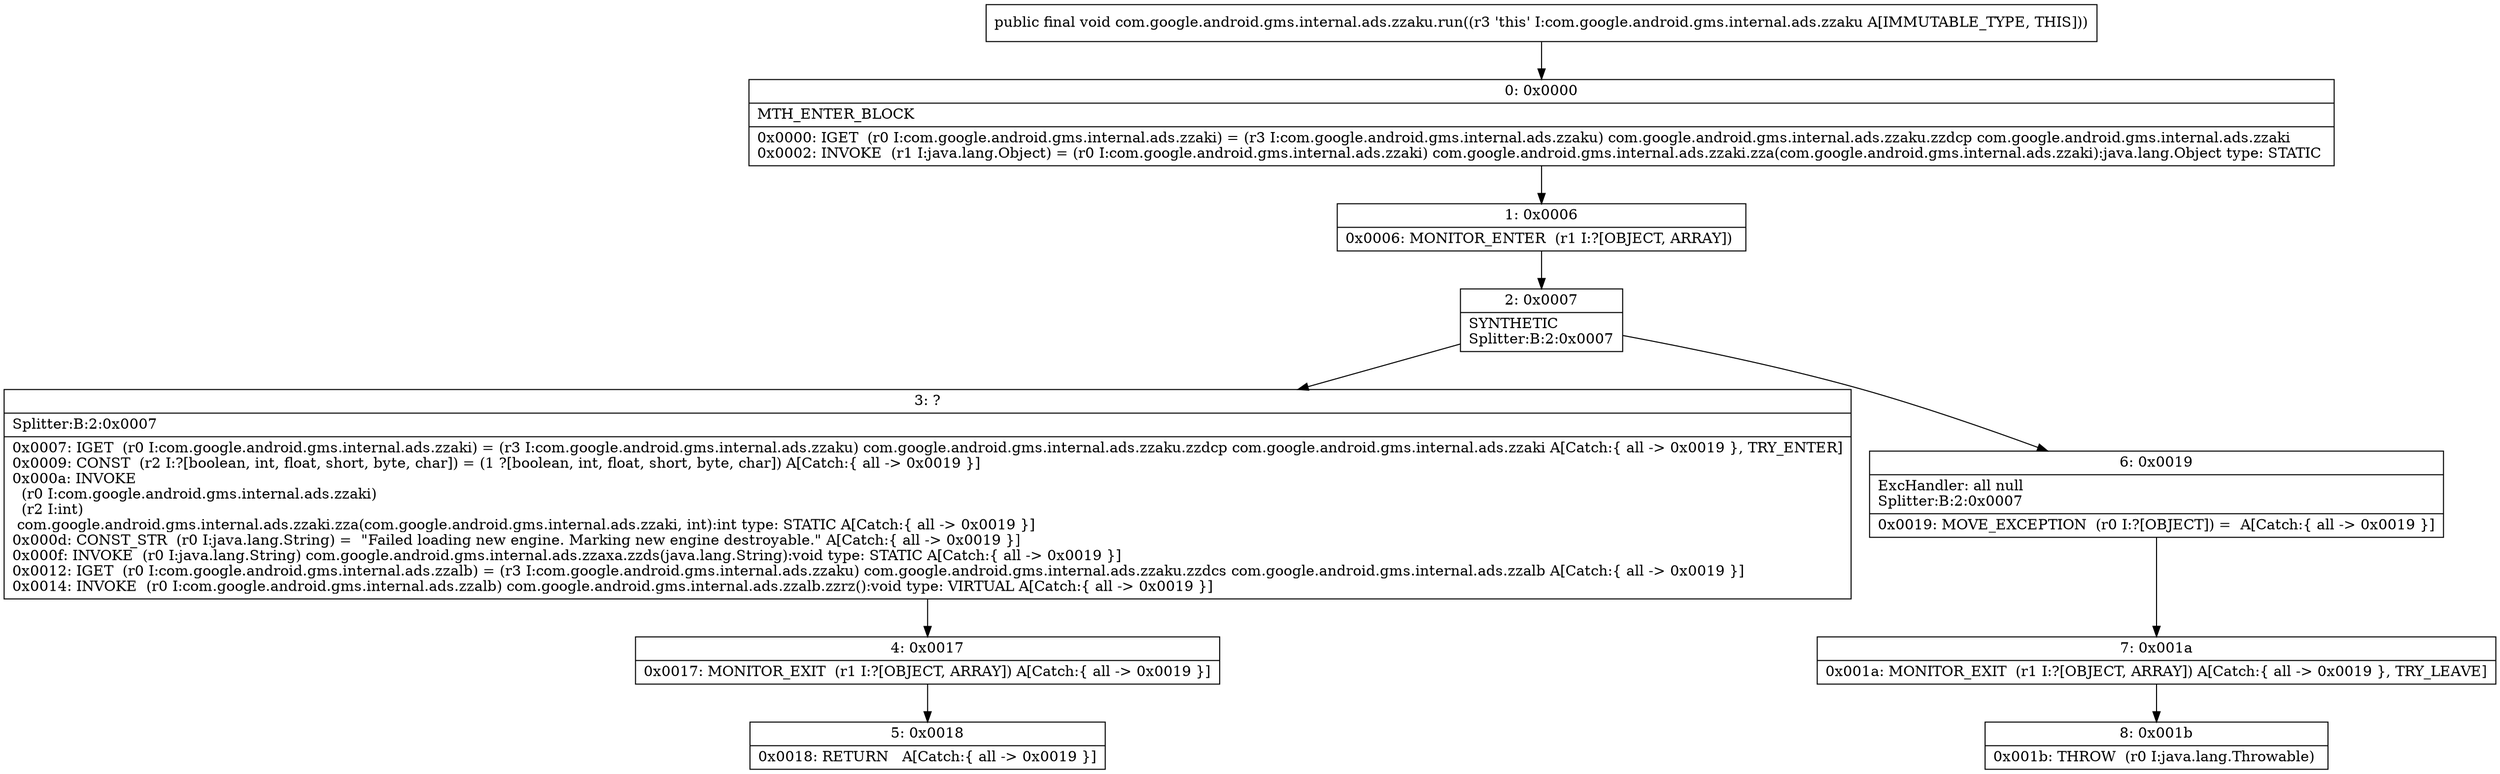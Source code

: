 digraph "CFG forcom.google.android.gms.internal.ads.zzaku.run()V" {
Node_0 [shape=record,label="{0\:\ 0x0000|MTH_ENTER_BLOCK\l|0x0000: IGET  (r0 I:com.google.android.gms.internal.ads.zzaki) = (r3 I:com.google.android.gms.internal.ads.zzaku) com.google.android.gms.internal.ads.zzaku.zzdcp com.google.android.gms.internal.ads.zzaki \l0x0002: INVOKE  (r1 I:java.lang.Object) = (r0 I:com.google.android.gms.internal.ads.zzaki) com.google.android.gms.internal.ads.zzaki.zza(com.google.android.gms.internal.ads.zzaki):java.lang.Object type: STATIC \l}"];
Node_1 [shape=record,label="{1\:\ 0x0006|0x0006: MONITOR_ENTER  (r1 I:?[OBJECT, ARRAY]) \l}"];
Node_2 [shape=record,label="{2\:\ 0x0007|SYNTHETIC\lSplitter:B:2:0x0007\l}"];
Node_3 [shape=record,label="{3\:\ ?|Splitter:B:2:0x0007\l|0x0007: IGET  (r0 I:com.google.android.gms.internal.ads.zzaki) = (r3 I:com.google.android.gms.internal.ads.zzaku) com.google.android.gms.internal.ads.zzaku.zzdcp com.google.android.gms.internal.ads.zzaki A[Catch:\{ all \-\> 0x0019 \}, TRY_ENTER]\l0x0009: CONST  (r2 I:?[boolean, int, float, short, byte, char]) = (1 ?[boolean, int, float, short, byte, char]) A[Catch:\{ all \-\> 0x0019 \}]\l0x000a: INVOKE  \l  (r0 I:com.google.android.gms.internal.ads.zzaki)\l  (r2 I:int)\l com.google.android.gms.internal.ads.zzaki.zza(com.google.android.gms.internal.ads.zzaki, int):int type: STATIC A[Catch:\{ all \-\> 0x0019 \}]\l0x000d: CONST_STR  (r0 I:java.lang.String) =  \"Failed loading new engine. Marking new engine destroyable.\" A[Catch:\{ all \-\> 0x0019 \}]\l0x000f: INVOKE  (r0 I:java.lang.String) com.google.android.gms.internal.ads.zzaxa.zzds(java.lang.String):void type: STATIC A[Catch:\{ all \-\> 0x0019 \}]\l0x0012: IGET  (r0 I:com.google.android.gms.internal.ads.zzalb) = (r3 I:com.google.android.gms.internal.ads.zzaku) com.google.android.gms.internal.ads.zzaku.zzdcs com.google.android.gms.internal.ads.zzalb A[Catch:\{ all \-\> 0x0019 \}]\l0x0014: INVOKE  (r0 I:com.google.android.gms.internal.ads.zzalb) com.google.android.gms.internal.ads.zzalb.zzrz():void type: VIRTUAL A[Catch:\{ all \-\> 0x0019 \}]\l}"];
Node_4 [shape=record,label="{4\:\ 0x0017|0x0017: MONITOR_EXIT  (r1 I:?[OBJECT, ARRAY]) A[Catch:\{ all \-\> 0x0019 \}]\l}"];
Node_5 [shape=record,label="{5\:\ 0x0018|0x0018: RETURN   A[Catch:\{ all \-\> 0x0019 \}]\l}"];
Node_6 [shape=record,label="{6\:\ 0x0019|ExcHandler: all null\lSplitter:B:2:0x0007\l|0x0019: MOVE_EXCEPTION  (r0 I:?[OBJECT]) =  A[Catch:\{ all \-\> 0x0019 \}]\l}"];
Node_7 [shape=record,label="{7\:\ 0x001a|0x001a: MONITOR_EXIT  (r1 I:?[OBJECT, ARRAY]) A[Catch:\{ all \-\> 0x0019 \}, TRY_LEAVE]\l}"];
Node_8 [shape=record,label="{8\:\ 0x001b|0x001b: THROW  (r0 I:java.lang.Throwable) \l}"];
MethodNode[shape=record,label="{public final void com.google.android.gms.internal.ads.zzaku.run((r3 'this' I:com.google.android.gms.internal.ads.zzaku A[IMMUTABLE_TYPE, THIS])) }"];
MethodNode -> Node_0;
Node_0 -> Node_1;
Node_1 -> Node_2;
Node_2 -> Node_3;
Node_2 -> Node_6;
Node_3 -> Node_4;
Node_4 -> Node_5;
Node_6 -> Node_7;
Node_7 -> Node_8;
}

